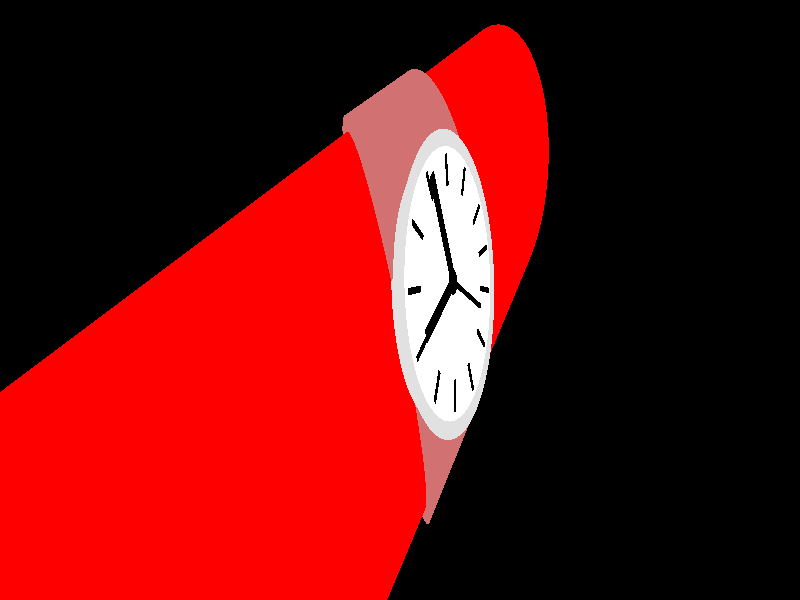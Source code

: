 #include "colors.inc"

camera {
    location <-4.0, 14.0, 9.0>
    look_at <0,0,0>
    right <-5,-5,0>
    up <0,-2,0> 
}

light_source 
{ 
    <-20.0, -20.0, 20.0>,
    color Yellow 
}

light_source 
{ 
    <-15.0, 22.0, 20.0>, 
    color White 
}

    // arm
    cylinder 
    {
        <18,0,0>,
        <-30,0,0>,
        9.5
        rotate <2, 122, 0> 
        
        texture { pigment { Red } }
    }
    
    
    // WristBand (Cylinder)
    cylinder 
    {
        <-3.5,0,0>,
        <3.5,0,0>,
        10
        rotate <2, 122, 0> 
        
        texture { pigment { Brown } }
    }
    
    // Watch (Cylinder)
    cylinder 
    {
        <0,0,0>,
        <0,0,10.8>,
        3.5
        rotate <45, 60, 170> 
        
        texture { pigment { Gray } }
    }
 
// REPLICATE SECTION !!
 
    // Face of Watch (??)

    cylinder 
    {
        <0,0,0>,
        <0,0,10.81>,
        3.1
        rotate <45, 60, 170> 
        
        texture { pigment { White } }
    }
    
    // Clock Hands
    
    
    // hands center
    cylinder 
    {
        <0,0,0>,
        <0,0,10.811>,
        0.3
        rotate <45, 60, 170> 
        
        texture { pigment { Black } }
    }

    // second hand  (dynamic)
    
    cylinder 
    {
        <0,0,10.811>,
        <2.2*cos(120.2),2.2*sin(120.2),10.811>,
        0.07
        rotate <45, 60, 170>
        //rotate <1, 1, 0> 
        
        // silver
        texture { pigment { Black } }
    }
    
    // hours hand (static)
    
    cylinder 
    {
        <0,0,10.811>,
        <-2.2,0,10.811>,
        0.15
        rotate <45, 60, 170> 
        texture { pigment { Black } }
    }
    
    // minutes hand (static)
    
    cylinder 
    {
        <0,0,10.811>,
        <0,-2.7,10.811>,
        0.15
        rotate <45, 60, 170>
        //rotate <1, 1, 0> 
        
        
        texture { pigment { Black } }
    }


        // Clock Time Measures (static)
        
        cylinder 
        {
            <2.2*cos(120),2.2*sin(120),10.811>,
            <2.9*cos(120),2.9*sin(120),10.811>,
            0.07
            rotate <45, 60, 170>
            //rotate <1, 1, 0> 
            
            texture { pigment { Black } }
        }
        
        cylinder 
        {
            <2.2*cos(120.5),2.2*sin(120.5),10.811>,
            <2.9*cos(120.5),2.9*sin(120.5),10.811>,
            0.07
            rotate <45, 60, 170>
            //rotate <1, 1, 0> 
            
            texture { pigment { Black } }
        }
        
        cylinder 
        {
            <2.2*cos(121),2.2*sin(121),10.811>,
            <2.9*cos(121),2.9*sin(121),10.811>,
            0.07
            rotate <45, 60, 170>
            //rotate <1, 1, 0> 
            
            texture { pigment { Black } }
        }
        
        cylinder 
        {
            <2.2*cos(121.5),2.2*sin(121.5),10.811>,
            <2.9*cos(121.5),2.9*sin(121.5),10.811>,
            0.07
            rotate <45, 60, 170>
            //rotate <1, 1, 0> 
            
            texture { pigment { Black } }
        }
        
        cylinder 
        {
            <2.2*cos(122),2.2*sin(122),10.811>,
            <2.9*cos(122),2.9*sin(122),10.811>,
            0.07
            rotate <45, 60, 170>
            //rotate <1, 1, 0> 
            
            texture { pigment { Black } }
        }
        
        cylinder 
        {
            <2.2*cos(122.5),2.2*sin(122.5),10.811>,
            <2.9*cos(122.5),2.9*sin(122.5),10.811>,
            0.07
            rotate <45, 60, 170>
            //rotate <1, 1, 0> 
            
            texture { pigment { Black } }
        }
        
        cylinder 
        {
            <2.2*cos(123),2.2*sin(123),10.811>,
            <2.9*cos(123),2.9*sin(123),10.811>,
            0.07
            rotate <45, 60, 170>
            //rotate <1, 1, 0> 
            
            texture { pigment { Black } }
        }
        
        cylinder 
        {
            <2.2*cos(123.5),2.2*sin(123.5),10.811>,
            <2.9*cos(123.5),2.9*sin(123.5),10.811>,
            0.07
            rotate <45, 60, 170>
            //rotate <1, 1, 0> 
            
            texture { pigment { Black } }
        }
        
        cylinder 
        {
            <2.2*cos(124),2.2*sin(124),10.811>,
            <2.9*cos(124),2.9*sin(124),10.811>,
            0.07
            rotate <45, 60, 170>
            //rotate <1, 1, 0> 
            
            texture { pigment { Black } }
        }
        
        cylinder 
        {
            <2.2*cos(124.5),2.2*sin(124.5),10.811>,
            <2.9*cos(124.5),2.9*sin(124.5),10.811>,
            0.07
            rotate <45, 60, 170>
            //rotate <1, 1, 0> 
            
            texture { pigment { Black } }
        }
        
        cylinder 
        {
            <2.2*cos(125),2.2*sin(125),10.811>,
            <2.9*cos(125),2.9*sin(125),10.811>,
            0.07
            rotate <45, 60, 170>
            //rotate <1, 1, 0> 
            
            texture { pigment { Black } }
        }
        
        cylinder 
        {
            <2.2*cos(125.5),2.2*sin(125.5),10.811>,
            <2.9*cos(125.5),2.9*sin(125.5),10.811>,
            0.07
            rotate <45, 60, 170>
            //rotate <1, 1, 0> 
            
            texture { pigment { Black } }
        }
        
        cylinder 
        {
            <2.2*cos(125.9),2.2*sin(125.9),10.811>,
            <2.9*cos(125.9),2.9*sin(125.9),10.811>,
            0.07
            rotate <45, 60, 170>
            //rotate <1, 1, 0> 
            
            texture { pigment { Black } }
        }

//

// Hand (Oval)

// Fingers (Cylinders)

// Thumb (Cylinder)
